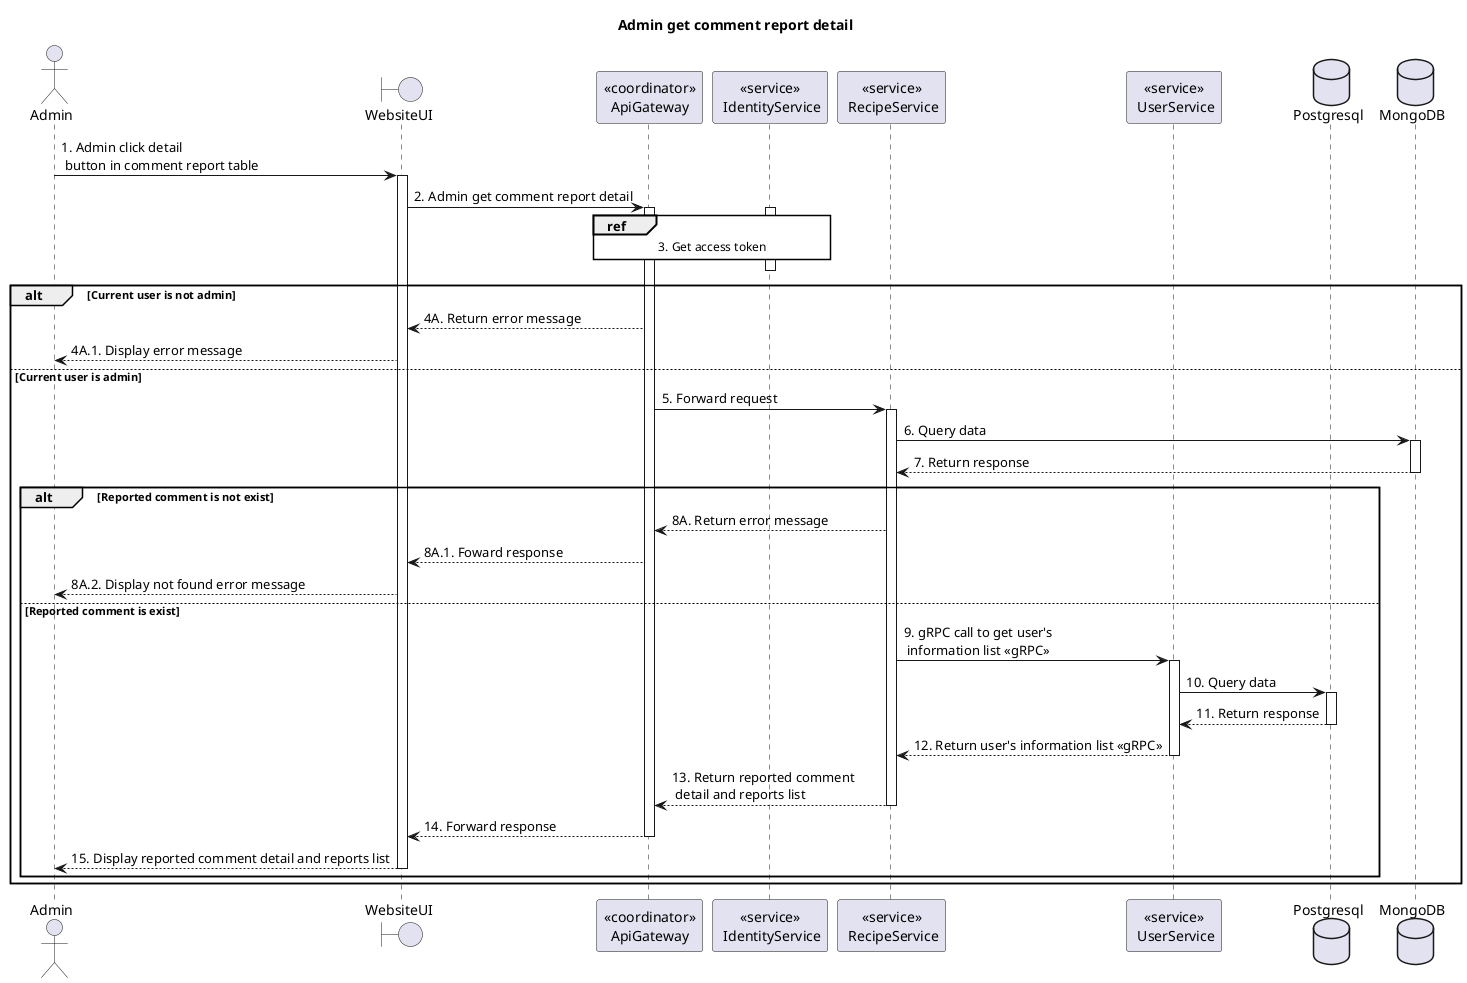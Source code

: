 @startuml Sequence
title "Admin get comment report detail"
' Style section
<style>
  sequenceDiagram {
    reference {
      BackGroundColor white
    }
}
</style>

actor Admin
boundary WebsiteUI
participant "<<coordinator>>\nApiGateway" as ApiGateway
participant "<<service>>\n IdentityService" as IdentityService
participant "<<service>>\n RecipeService" as RecipeService
participant "<<service>>\n UserService" as UserService
database Postgresql
database MongoDB

Admin -> WebsiteUI++: 1. Admin click detail \n button in comment report table
WebsiteUI -> ApiGateway++: 2. Admin get comment report detail

activate IdentityService
ref over ApiGateway, IdentityService: 3. Get access token
ApiGateway -[hidden]-> IdentityService
deactivate IdentityService

alt Current user is not admin
    WebsiteUI <-- ApiGateway: 4A. Return error message
    Admin <-- WebsiteUI: 4A.1. Display error message
else Current user is admin
ApiGateway -> RecipeService++: 5. Forward request
RecipeService -> MongoDB++: 6. Query data
RecipeService <-- MongoDB--: 7. Return response
  alt Reported comment is not exist
      ApiGateway <-- RecipeService: 8A. Return error message
      WebsiteUI <-- ApiGateway: 8A.1. Foward response
      Admin <-- WebsiteUI: 8A.2. Display not found error message
  else Reported comment is exist
      RecipeService -> UserService++: 9. gRPC call to get user's \n information list <<gRPC>>
      UserService -> Postgresql++: 10. Query data
      UserService <-- Postgresql--: 11. Return response
      RecipeService <-- UserService--: 12. Return user's information list <<gRPC>>
      ApiGateway <-- RecipeService--: 13. Return reported comment \n detail and reports list
      WebsiteUI <-- ApiGateway--: 14. Forward response
      Admin <-- WebsiteUI--: 15. Display reported comment detail and reports list
  end alt
end alt

@enduml